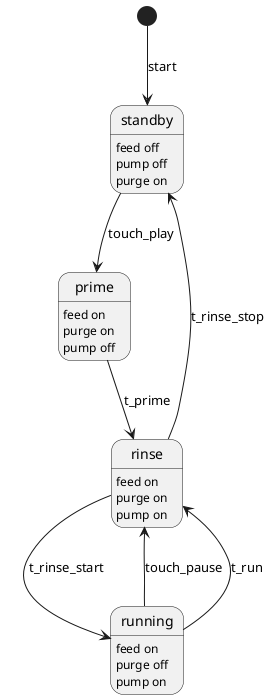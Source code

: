 @startuml water_state
hide empty description

state standby {
  standby: feed off
  standby: pump off
  standby: purge on
}

state running {
  running : feed on
  running : purge off
  running : pump on
}

state prime {
  prime : feed on
  prime : purge on
  prime : pump off
}

state rinse {
  rinse : feed on
  rinse : purge on 
  rinse : pump on
}

[*] --> standby : start
standby --> prime : touch_play
prime --> rinse : t_prime
rinse --> running : t_rinse_start
running --> rinse : touch_pause
rinse --> standby : t_rinse_stop
running --> rinse : t_run

@enduml